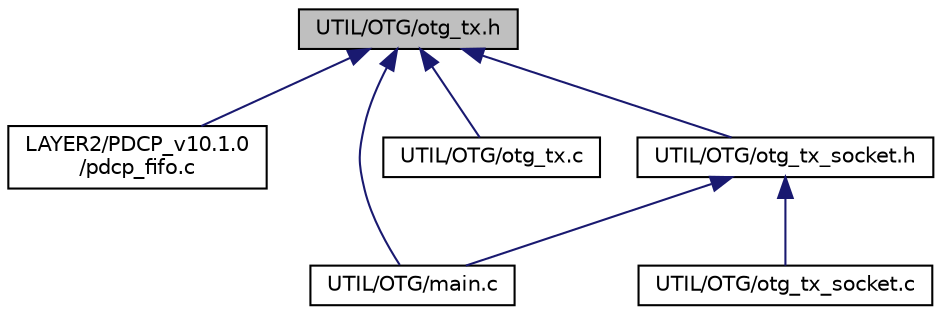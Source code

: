 digraph "UTIL/OTG/otg_tx.h"
{
 // LATEX_PDF_SIZE
  edge [fontname="Helvetica",fontsize="10",labelfontname="Helvetica",labelfontsize="10"];
  node [fontname="Helvetica",fontsize="10",shape=record];
  Node1 [label="UTIL/OTG/otg_tx.h",height=0.2,width=0.4,color="black", fillcolor="grey75", style="filled", fontcolor="black",tooltip="Data structure and functions for OTG."];
  Node1 -> Node2 [dir="back",color="midnightblue",fontsize="10",style="solid",fontname="Helvetica"];
  Node2 [label="LAYER2/PDCP_v10.1.0\l/pdcp_fifo.c",height=0.2,width=0.4,color="black", fillcolor="white", style="filled",URL="$pdcp__fifo_8c.html",tooltip="pdcp interface with linux IP interface, have a look at http://man7.org/linux/man-pages/man7/netlink...."];
  Node1 -> Node3 [dir="back",color="midnightblue",fontsize="10",style="solid",fontname="Helvetica"];
  Node3 [label="UTIL/OTG/main.c",height=0.2,width=0.4,color="black", fillcolor="white", style="filled",URL="$UTIL_2OTG_2main_8c.html",tooltip="main program for OTG CX + RX"];
  Node1 -> Node4 [dir="back",color="midnightblue",fontsize="10",style="solid",fontname="Helvetica"];
  Node4 [label="UTIL/OTG/otg_tx.c",height=0.2,width=0.4,color="black", fillcolor="white", style="filled",URL="$otg__tx_8c.html",tooltip="function containing the OTG TX traffic generation functions"];
  Node1 -> Node5 [dir="back",color="midnightblue",fontsize="10",style="solid",fontname="Helvetica"];
  Node5 [label="UTIL/OTG/otg_tx_socket.h",height=0.2,width=0.4,color="black", fillcolor="white", style="filled",URL="$otg__tx__socket_8h.html",tooltip="brief explain how this block is organized, and how it works: OTG TX traffic generation functions with..."];
  Node5 -> Node3 [dir="back",color="midnightblue",fontsize="10",style="solid",fontname="Helvetica"];
  Node5 -> Node6 [dir="back",color="midnightblue",fontsize="10",style="solid",fontname="Helvetica"];
  Node6 [label="UTIL/OTG/otg_tx_socket.c",height=0.2,width=0.4,color="black", fillcolor="white", style="filled",URL="$otg__tx__socket_8c.html",tooltip="function containing the OTG TX traffic generation functions with sockets"];
}
